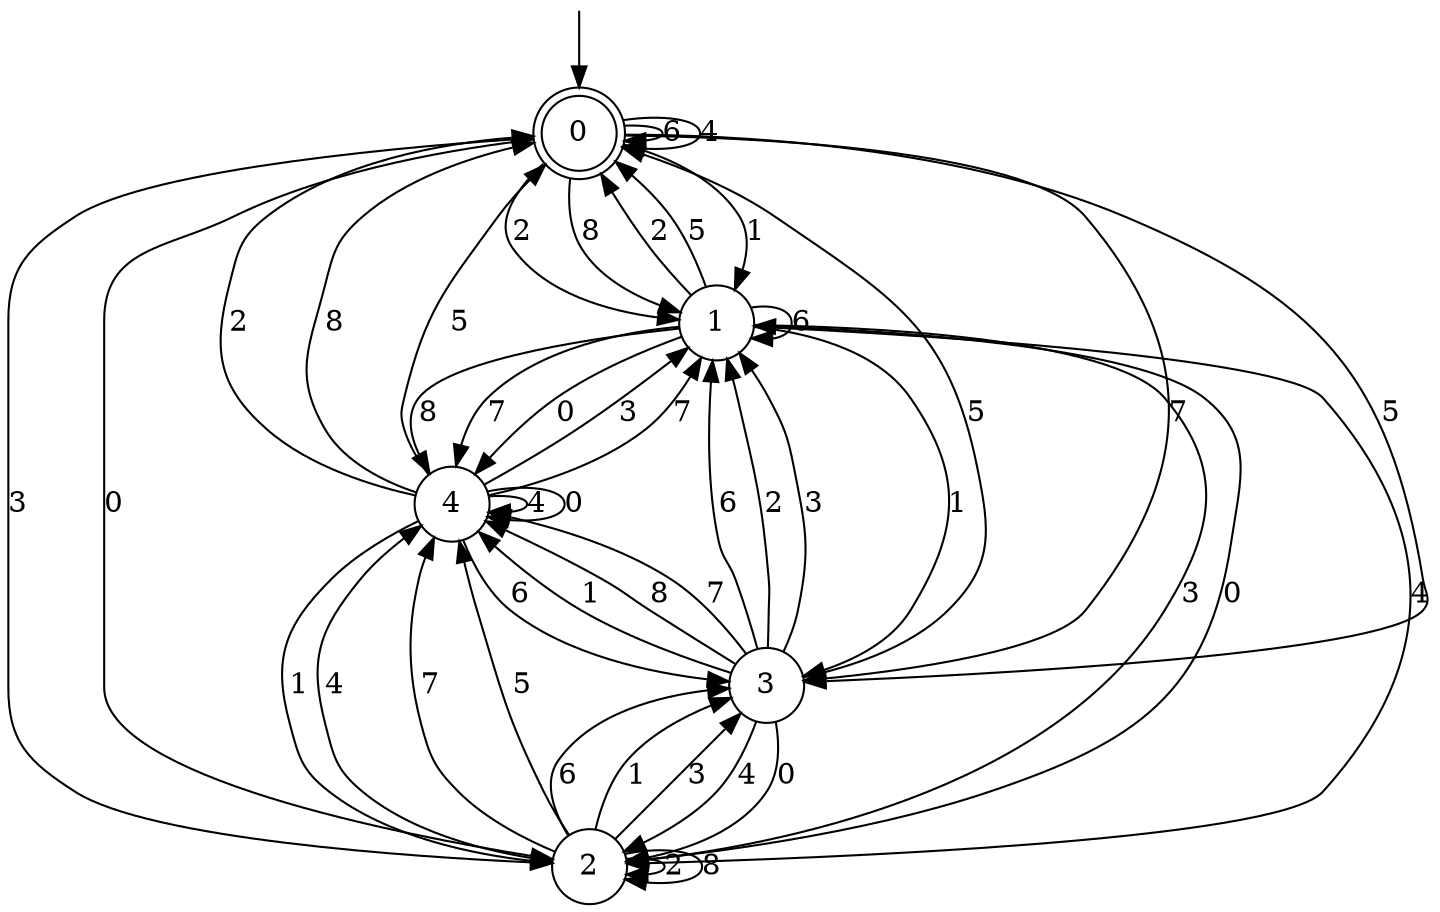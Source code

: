 digraph g {

	s0 [shape="doublecircle" label="0"];
	s1 [shape="circle" label="1"];
	s2 [shape="circle" label="2"];
	s3 [shape="circle" label="3"];
	s4 [shape="circle" label="4"];
	s0 -> s0 [label="6"];
	s0 -> s1 [label="1"];
	s0 -> s1 [label="2"];
	s0 -> s0 [label="4"];
	s0 -> s1 [label="8"];
	s0 -> s2 [label="3"];
	s0 -> s3 [label="7"];
	s0 -> s2 [label="0"];
	s0 -> s3 [label="5"];
	s1 -> s1 [label="6"];
	s1 -> s3 [label="1"];
	s1 -> s0 [label="2"];
	s1 -> s2 [label="4"];
	s1 -> s4 [label="8"];
	s1 -> s2 [label="3"];
	s1 -> s4 [label="7"];
	s1 -> s4 [label="0"];
	s1 -> s0 [label="5"];
	s2 -> s3 [label="6"];
	s2 -> s3 [label="1"];
	s2 -> s2 [label="2"];
	s2 -> s4 [label="4"];
	s2 -> s2 [label="8"];
	s2 -> s3 [label="3"];
	s2 -> s4 [label="7"];
	s2 -> s1 [label="0"];
	s2 -> s4 [label="5"];
	s3 -> s1 [label="6"];
	s3 -> s4 [label="1"];
	s3 -> s1 [label="2"];
	s3 -> s2 [label="4"];
	s3 -> s4 [label="8"];
	s3 -> s1 [label="3"];
	s3 -> s4 [label="7"];
	s3 -> s2 [label="0"];
	s3 -> s0 [label="5"];
	s4 -> s3 [label="6"];
	s4 -> s2 [label="1"];
	s4 -> s0 [label="2"];
	s4 -> s4 [label="4"];
	s4 -> s0 [label="8"];
	s4 -> s1 [label="3"];
	s4 -> s1 [label="7"];
	s4 -> s4 [label="0"];
	s4 -> s0 [label="5"];

__start0 [label="" shape="none" width="0" height="0"];
__start0 -> s0;

}
